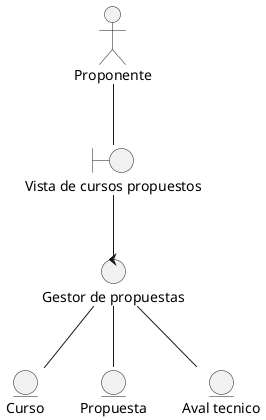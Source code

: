 @startuml DisciplinaDeAnalisisDiagramaDeClaseVerCursos
actor "Proponente" as actorProponente

entity "Curso" as entidadCurso
entity "Propuesta" as entidadPropuesta
entity "Aval tecnico" as entidadAval

boundary "Vista de cursos propuestos" as vistaCursosPropuestos

control "Gestor de propuestas" as ctrlGestorInformacionCursos

actorProponente -- vistaCursosPropuestos
vistaCursosPropuestos -- ctrlGestorInformacionCursos
ctrlGestorInformacionCursos -- entidadCurso
ctrlGestorInformacionCursos -- entidadPropuesta
ctrlGestorInformacionCursos -- entidadAval


@enduml